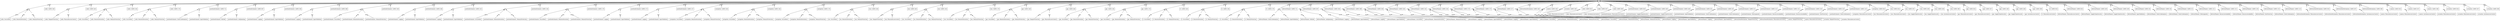 digraph G {
	graph [esep="+8, +8",
		layout=dot,
		outputorder=edgesfirst,
		overlap=false,
		rankdir=BT,
		sep="+10, +10",
		splines=true
	];
	527	 [height=0,
		image="or.png",
		label=Or,
		margin=0,
		shape=none,
		width=0];
	526	 [height=0,
		image="and.png",
		label=And,
		margin=0,
		shape=none,
		width=0];
	526 -> 527;
	525	 [height=0,
		image="or_gray.png",
		label="d-Or",
		margin=0,
		shape=none,
		width=0];
	525 -> 526;
	524	 [height=0,
		image="not_gray.png",
		label="
Not",
		margin=0,
		shape=none,
		width=0];
	524 -> 525;
	523	 [label="radio: SecureBoot",
		shape=box];
	523 -> 524;
	522	 [height=0,
		image="not_gray.png",
		label="
Not",
		margin=0,
		shape=none,
		width=0];
	522 -> 525;
	521	 [label="radio: RemoteAttestation",
		shape=box];
	521 -> 522;
	520	 [height=0,
		image="not_gray.png",
		label="
Not",
		margin=0,
		shape=none,
		width=0];
	520 -> 525;
	519	 [label="radio: MemoryProtection",
		shape=box];
	519 -> 520;
	518	 [label="radio: CAPEC-549",
		shape=box];
	518 -> 526;
	517	 [height=0,
		image="and.png",
		label=And,
		margin=0,
		shape=none,
		width=0];
	517 -> 527;
	516	 [height=0,
		image="and_gray.png",
		label="d-And",
		margin=0,
		shape=none,
		width=0];
	516 -> 517;
	515	 [height=0,
		image="not_gray.png",
		label="
Not",
		margin=0,
		shape=none,
		width=0];
	515 -> 516;
	514	 [label="radio: TamperProtection",
		shape=box];
	514 -> 515;
	513	 [height=0,
		image="not_gray.png",
		label="
Not",
		margin=0,
		shape=none,
		width=0];
	513 -> 516;
	512	 [label="radio: PhysicalAccessControl",
		shape=box];
	512 -> 513;
	511	 [label="radio: CAPEC-440",
		shape=box];
	511 -> 517;
	510	 [height=0,
		image="and.png",
		label=And,
		margin=0,
		shape=none,
		width=0];
	510 -> 527;
	509	 [height=0,
		image="or_gray.png",
		label="d-Or",
		margin=0,
		shape=none,
		width=0];
	509 -> 510;
	508	 [height=0,
		image="not_gray.png",
		label="
Not",
		margin=0,
		shape=none,
		width=0];
	508 -> 509;
	507	 [label="radio: SecureBoot",
		shape=box];
	507 -> 508;
	506	 [height=0,
		image="not_gray.png",
		label="
Not",
		margin=0,
		shape=none,
		width=0];
	506 -> 509;
	505	 [label="radio: RemoteAttestation",
		shape=box];
	505 -> 506;
	504	 [height=0,
		image="not_gray.png",
		label="
Not",
		margin=0,
		shape=none,
		width=0];
	504 -> 509;
	503	 [label="radio: MemoryProtection",
		shape=box];
	503 -> 504;
	502	 [label="radio: CAPEC-184",
		shape=box];
	502 -> 510;
	501	 [height=0,
		image="and.png",
		label=And,
		margin=0,
		shape=none,
		width=0];
	501 -> 527;
	500	 [height=0,
		image="or_gray.png",
		label="d-Or",
		margin=0,
		shape=none,
		width=0];
	500 -> 501;
	499	 [height=0,
		image="not_gray.png",
		label="
Not",
		margin=0,
		shape=none,
		width=0];
	499 -> 500;
	498	 [label="radio: SecureBoot",
		shape=box];
	498 -> 499;
	497	 [height=0,
		image="not_gray.png",
		label="
Not",
		margin=0,
		shape=none,
		width=0];
	497 -> 500;
	496	 [label="radio: RemoteAttestation",
		shape=box];
	496 -> 497;
	495	 [height=0,
		image="not_gray.png",
		label="
Not",
		margin=0,
		shape=none,
		width=0];
	495 -> 500;
	494	 [label="radio: MemoryProtection",
		shape=box];
	494 -> 495;
	493	 [label="radio: CAPEC-176",
		shape=box];
	493 -> 501;
	492	 [height=0,
		image="and.png",
		label=And,
		margin=0,
		shape=none,
		width=0];
	492 -> 527;
	491	 [height=0,
		image="or_gray.png",
		label="d-Or",
		margin=0,
		shape=none,
		width=0];
	491 -> 492;
	490	 [height=0,
		image="not_gray.png",
		label="
Not",
		margin=0,
		shape=none,
		width=0];
	490 -> 491;
	489	 [label="positionEstimator: StaticCodeAnalysis",
		shape=box];
	489 -> 490;
	488	 [height=0,
		image="not_gray.png",
		label="
Not",
		margin=0,
		shape=none,
		width=0];
	488 -> 491;
	487	 [label="positionEstimator: InputValidation",
		shape=box];
	487 -> 488;
	486	 [label="positionEstimator: CAPEC-74",
		shape=box];
	486 -> 492;
	485	 [height=0,
		image="and.png",
		label=And,
		margin=0,
		shape=none,
		width=0];
	485 -> 527;
	484	 [height=0,
		image="or_gray.png",
		label="d-Or",
		margin=0,
		shape=none,
		width=0];
	484 -> 485;
	483	 [height=0,
		image="not_gray.png",
		label="
Not",
		margin=0,
		shape=none,
		width=0];
	483 -> 484;
	482	 [label="positionEstimator: FailSafe",
		shape=box];
	482 -> 483;
	481	 [height=0,
		image="not_gray.png",
		label="
Not",
		margin=0,
		shape=none,
		width=0];
	481 -> 484;
	480	 [label="positionEstimator: AntiJamming",
		shape=box];
	480 -> 481;
	479	 [label="positionEstimator: CAPEC-607",
		shape=box];
	479 -> 485;
	478	 [height=0,
		image="and.png",
		label=And,
		margin=0,
		shape=none,
		width=0];
	478 -> 527;
	477	 [height=0,
		image="or_gray.png",
		label="d-Or",
		margin=0,
		shape=none,
		width=0];
	477 -> 478;
	476	 [height=0,
		image="not_gray.png",
		label="
Not",
		margin=0,
		shape=none,
		width=0];
	476 -> 477;
	475	 [label="positionEstimator: Logging",
		shape=box];
	475 -> 476;
	474	 [height=0,
		image="not_gray.png",
		label="
Not",
		margin=0,
		shape=none,
		width=0];
	474 -> 477;
	473	 [label="positionEstimator: InputValidation",
		shape=box];
	473 -> 474;
	472	 [label="positionEstimator: CAPEC-594",
		shape=box];
	472 -> 478;
	471	 [height=0,
		image="and.png",
		label=And,
		margin=0,
		shape=none,
		width=0];
	471 -> 527;
	470	 [height=0,
		image="or_gray.png",
		label="d-Or",
		margin=0,
		shape=none,
		width=0];
	470 -> 471;
	469	 [height=0,
		image="not_gray.png",
		label="
Not",
		margin=0,
		shape=none,
		width=0];
	469 -> 470;
	468	 [label="positionEstimator: Logging",
		shape=box];
	468 -> 469;
	467	 [height=0,
		image="not_gray.png",
		label="
Not",
		margin=0,
		shape=none,
		width=0];
	467 -> 470;
	466	 [label="positionEstimator: InputValidation",
		shape=box];
	466 -> 467;
	465	 [label="positionEstimator: CAPEC-586",
		shape=box];
	465 -> 471;
	464	 [height=0,
		image="and.png",
		label=And,
		margin=0,
		shape=none,
		width=0];
	464 -> 527;
	463	 [height=0,
		image="or_gray.png",
		label="d-Or",
		margin=0,
		shape=none,
		width=0];
	463 -> 464;
	462	 [height=0,
		image="not_gray.png",
		label="
Not",
		margin=0,
		shape=none,
		width=0];
	462 -> 463;
	461	 [label="positionEstimator: SecureBoot",
		shape=box];
	461 -> 462;
	460	 [height=0,
		image="not_gray.png",
		label="
Not",
		margin=0,
		shape=none,
		width=0];
	460 -> 463;
	459	 [label="positionEstimator: RemoteAttestation",
		shape=box];
	459 -> 460;
	458	 [height=0,
		image="not_gray.png",
		label="
Not",
		margin=0,
		shape=none,
		width=0];
	458 -> 463;
	457	 [label="positionEstimator: MemoryProtection",
		shape=box];
	457 -> 458;
	456	 [label="positionEstimator: CAPEC-549",
		shape=box];
	456 -> 464;
	455	 [height=0,
		image="and.png",
		label=And,
		margin=0,
		shape=none,
		width=0];
	455 -> 527;
	454	 [height=0,
		image="or_gray.png",
		label="d-Or",
		margin=0,
		shape=none,
		width=0];
	454 -> 455;
	453	 [height=0,
		image="not_gray.png",
		label="
Not",
		margin=0,
		shape=none,
		width=0];
	453 -> 454;
	452	 [label="positionEstimator: Logging",
		shape=box];
	452 -> 453;
	451	 [height=0,
		image="not_gray.png",
		label="
Not",
		margin=0,
		shape=none,
		width=0];
	451 -> 454;
	450	 [label="positionEstimator: InputValidation",
		shape=box];
	450 -> 451;
	449	 [label="positionEstimator: CAPEC-248",
		shape=box];
	449 -> 455;
	448	 [height=0,
		image="and.png",
		label=And,
		margin=0,
		shape=none,
		width=0];
	448 -> 527;
	447	 [height=0,
		image="or_gray.png",
		label="d-Or",
		margin=0,
		shape=none,
		width=0];
	447 -> 448;
	446	 [height=0,
		image="not_gray.png",
		label="
Not",
		margin=0,
		shape=none,
		width=0];
	446 -> 447;
	445	 [label="positionEstimator: Logging",
		shape=box];
	445 -> 446;
	444	 [height=0,
		image="not_gray.png",
		label="
Not",
		margin=0,
		shape=none,
		width=0];
	444 -> 447;
	443	 [label="positionEstimator: InputValidation",
		shape=box];
	443 -> 444;
	442	 [label="positionEstimator: CAPEC-242",
		shape=box];
	442 -> 448;
	441	 [height=0,
		image="and.png",
		label=And,
		margin=0,
		shape=none,
		width=0];
	441 -> 527;
	440	 [height=0,
		image="or_gray.png",
		label="d-Or",
		margin=0,
		shape=none,
		width=0];
	440 -> 441;
	439	 [height=0,
		image="not_gray.png",
		label="
Not",
		margin=0,
		shape=none,
		width=0];
	439 -> 440;
	438	 [label="positionEstimator: SecureBoot",
		shape=box];
	438 -> 439;
	437	 [height=0,
		image="not_gray.png",
		label="
Not",
		margin=0,
		shape=none,
		width=0];
	437 -> 440;
	436	 [label="positionEstimator: RemoteAttestation",
		shape=box];
	436 -> 437;
	435	 [height=0,
		image="not_gray.png",
		label="
Not",
		margin=0,
		shape=none,
		width=0];
	435 -> 440;
	434	 [label="positionEstimator: MemoryProtection",
		shape=box];
	434 -> 435;
	433	 [label="positionEstimator: CAPEC-184",
		shape=box];
	433 -> 441;
	432	 [height=0,
		image="and.png",
		label=And,
		margin=0,
		shape=none,
		width=0];
	432 -> 527;
	431	 [height=0,
		image="or_gray.png",
		label="d-Or",
		margin=0,
		shape=none,
		width=0];
	431 -> 432;
	430	 [height=0,
		image="not_gray.png",
		label="
Not",
		margin=0,
		shape=none,
		width=0];
	430 -> 431;
	429	 [label="positionEstimator: SecureBoot",
		shape=box];
	429 -> 430;
	428	 [height=0,
		image="not_gray.png",
		label="
Not",
		margin=0,
		shape=none,
		width=0];
	428 -> 431;
	427	 [label="positionEstimator: RemoteAttestation",
		shape=box];
	427 -> 428;
	426	 [height=0,
		image="not_gray.png",
		label="
Not",
		margin=0,
		shape=none,
		width=0];
	426 -> 431;
	425	 [label="positionEstimator: MemoryProtection",
		shape=box];
	425 -> 426;
	424	 [label="positionEstimator: CAPEC-176",
		shape=box];
	424 -> 432;
	423	 [height=0,
		image="and.png",
		label=And,
		margin=0,
		shape=none,
		width=0];
	423 -> 527;
	422	 [height=0,
		image="or_gray.png",
		label="d-Or",
		margin=0,
		shape=none,
		width=0];
	422 -> 423;
	421	 [height=0,
		image="not_gray.png",
		label="
Not",
		margin=0,
		shape=none,
		width=0];
	421 -> 422;
	420	 [label="positionEstimator: Logging",
		shape=box];
	420 -> 421;
	419	 [height=0,
		image="not_gray.png",
		label="
Not",
		margin=0,
		shape=none,
		width=0];
	419 -> 422;
	418	 [label="positionEstimator: InputValidation",
		shape=box];
	418 -> 419;
	417	 [label="positionEstimator: CAPEC-175",
		shape=box];
	417 -> 423;
	416	 [height=0,
		image="and.png",
		label=And,
		margin=0,
		shape=none,
		width=0];
	416 -> 527;
	415	 [height=0,
		image="or_gray.png",
		label="d-Or",
		margin=0,
		shape=none,
		width=0];
	415 -> 416;
	414	 [height=0,
		image="not_gray.png",
		label="
Not",
		margin=0,
		shape=none,
		width=0];
	414 -> 415;
	413	 [label="positionEstimator: Logging",
		shape=box];
	413 -> 414;
	412	 [height=0,
		image="not_gray.png",
		label="
Not",
		margin=0,
		shape=none,
		width=0];
	412 -> 415;
	411	 [label="positionEstimator: InputValidation",
		shape=box];
	411 -> 412;
	410	 [label="positionEstimator: CAPEC-137",
		shape=box];
	410 -> 416;
	409	 [height=0,
		image="and.png",
		label=And,
		margin=0,
		shape=none,
		width=0];
	409 -> 527;
	408	 [height=0,
		image="or_gray.png",
		label="d-Or",
		margin=0,
		shape=none,
		width=0];
	408 -> 409;
	407	 [height=0,
		image="not_gray.png",
		label="
Not",
		margin=0,
		shape=none,
		width=0];
	407 -> 408;
	406	 [label="navigation: SecureBoot",
		shape=box];
	406 -> 407;
	405	 [height=0,
		image="not_gray.png",
		label="
Not",
		margin=0,
		shape=none,
		width=0];
	405 -> 408;
	404	 [label="navigation: RemoteAttestation",
		shape=box];
	404 -> 405;
	403	 [height=0,
		image="not_gray.png",
		label="
Not",
		margin=0,
		shape=none,
		width=0];
	403 -> 408;
	402	 [label="navigation: MemoryProtection",
		shape=box];
	402 -> 403;
	401	 [label="navigation: CAPEC-549",
		shape=box];
	401 -> 409;
	400	 [height=0,
		image="and.png",
		label=And,
		margin=0,
		shape=none,
		width=0];
	400 -> 527;
	399	 [height=0,
		image="or_gray.png",
		label="d-Or",
		margin=0,
		shape=none,
		width=0];
	399 -> 400;
	398	 [height=0,
		image="not_gray.png",
		label="
Not",
		margin=0,
		shape=none,
		width=0];
	398 -> 399;
	397	 [label="navigation: SecureBoot",
		shape=box];
	397 -> 398;
	396	 [height=0,
		image="not_gray.png",
		label="
Not",
		margin=0,
		shape=none,
		width=0];
	396 -> 399;
	395	 [label="navigation: RemoteAttestation",
		shape=box];
	395 -> 396;
	394	 [height=0,
		image="not_gray.png",
		label="
Not",
		margin=0,
		shape=none,
		width=0];
	394 -> 399;
	393	 [label="navigation: MemoryProtection",
		shape=box];
	393 -> 394;
	392	 [label="navigation: CAPEC-184",
		shape=box];
	392 -> 400;
	391	 [height=0,
		image="and.png",
		label=And,
		margin=0,
		shape=none,
		width=0];
	391 -> 527;
	390	 [height=0,
		image="or_gray.png",
		label="d-Or",
		margin=0,
		shape=none,
		width=0];
	390 -> 391;
	389	 [height=0,
		image="not_gray.png",
		label="
Not",
		margin=0,
		shape=none,
		width=0];
	389 -> 390;
	388	 [label="navigation: SecureBoot",
		shape=box];
	388 -> 389;
	387	 [height=0,
		image="not_gray.png",
		label="
Not",
		margin=0,
		shape=none,
		width=0];
	387 -> 390;
	386	 [label="navigation: RemoteAttestation",
		shape=box];
	386 -> 387;
	385	 [height=0,
		image="not_gray.png",
		label="
Not",
		margin=0,
		shape=none,
		width=0];
	385 -> 390;
	384	 [label="navigation: MemoryProtection",
		shape=box];
	384 -> 385;
	383	 [label="navigation: CAPEC-176",
		shape=box];
	383 -> 391;
	382	 [height=0,
		image="and.png",
		label=And,
		margin=0,
		shape=none,
		width=0];
	382 -> 527;
	381	 [height=0,
		image="or_gray.png",
		label="d-Or",
		margin=0,
		shape=none,
		width=0];
	381 -> 382;
	380	 [height=0,
		image="not_gray.png",
		label="
Not",
		margin=0,
		shape=none,
		width=0];
	380 -> 381;
	379	 [label="imu: SecureBoot",
		shape=box];
	379 -> 380;
	378	 [height=0,
		image="not_gray.png",
		label="
Not",
		margin=0,
		shape=none,
		width=0];
	378 -> 381;
	377	 [label="imu: RemoteAttestation",
		shape=box];
	377 -> 378;
	376	 [height=0,
		image="not_gray.png",
		label="
Not",
		margin=0,
		shape=none,
		width=0];
	376 -> 381;
	375	 [label="imu: MemoryProtection",
		shape=box];
	375 -> 376;
	374	 [label="imu: CAPEC-549",
		shape=box];
	374 -> 382;
	373	 [height=0,
		image="and.png",
		label=And,
		margin=0,
		shape=none,
		width=0];
	373 -> 527;
	372	 [height=0,
		image="and_gray.png",
		label="d-And",
		margin=0,
		shape=none,
		width=0];
	372 -> 373;
	371	 [height=0,
		image="not_gray.png",
		label="
Not",
		margin=0,
		shape=none,
		width=0];
	371 -> 372;
	370	 [label="imu: TamperProtection",
		shape=box];
	370 -> 371;
	369	 [height=0,
		image="not_gray.png",
		label="
Not",
		margin=0,
		shape=none,
		width=0];
	369 -> 372;
	368	 [label="imu: PhysicalAccessControl",
		shape=box];
	368 -> 369;
	367	 [label="imu: CAPEC-440",
		shape=box];
	367 -> 373;
	366	 [height=0,
		image="and.png",
		label=And,
		margin=0,
		shape=none,
		width=0];
	366 -> 527;
	365	 [height=0,
		image="or_gray.png",
		label="d-Or",
		margin=0,
		shape=none,
		width=0];
	365 -> 366;
	364	 [height=0,
		image="not_gray.png",
		label="
Not",
		margin=0,
		shape=none,
		width=0];
	364 -> 365;
	363	 [label="imu: SecureBoot",
		shape=box];
	363 -> 364;
	362	 [height=0,
		image="not_gray.png",
		label="
Not",
		margin=0,
		shape=none,
		width=0];
	362 -> 365;
	361	 [label="imu: RemoteAttestation",
		shape=box];
	361 -> 362;
	360	 [height=0,
		image="not_gray.png",
		label="
Not",
		margin=0,
		shape=none,
		width=0];
	360 -> 365;
	359	 [label="imu: MemoryProtection",
		shape=box];
	359 -> 360;
	358	 [label="imu: CAPEC-184",
		shape=box];
	358 -> 366;
	357	 [height=0,
		image="and.png",
		label=And,
		margin=0,
		shape=none,
		width=0];
	357 -> 527;
	356	 [height=0,
		image="or_gray.png",
		label="d-Or",
		margin=0,
		shape=none,
		width=0];
	356 -> 357;
	355	 [height=0,
		image="not_gray.png",
		label="
Not",
		margin=0,
		shape=none,
		width=0];
	355 -> 356;
	354	 [label="imu: SecureBoot",
		shape=box];
	354 -> 355;
	353	 [height=0,
		image="not_gray.png",
		label="
Not",
		margin=0,
		shape=none,
		width=0];
	353 -> 356;
	352	 [label="imu: RemoteAttestation",
		shape=box];
	352 -> 353;
	351	 [height=0,
		image="not_gray.png",
		label="
Not",
		margin=0,
		shape=none,
		width=0];
	351 -> 356;
	350	 [label="imu: MemoryProtection",
		shape=box];
	350 -> 351;
	349	 [label="imu: CAPEC-176",
		shape=box];
	349 -> 357;
	348	 [height=0,
		image="and.png",
		label=And,
		margin=0,
		shape=none,
		width=0];
	348 -> 527;
	347	 [height=0,
		image="or_gray.png",
		label="d-Or",
		margin=0,
		shape=none,
		width=0];
	347 -> 348;
	346	 [height=0,
		image="not_gray.png",
		label="
Not",
		margin=0,
		shape=none,
		width=0];
	346 -> 347;
	345	 [label="gps: SecureBoot",
		shape=box];
	345 -> 346;
	344	 [height=0,
		image="not_gray.png",
		label="
Not",
		margin=0,
		shape=none,
		width=0];
	344 -> 347;
	343	 [label="gps: RemoteAttestation",
		shape=box];
	343 -> 344;
	342	 [height=0,
		image="not_gray.png",
		label="
Not",
		margin=0,
		shape=none,
		width=0];
	342 -> 347;
	341	 [label="gps: MemoryProtection",
		shape=box];
	341 -> 342;
	340	 [label="gps: CAPEC-549",
		shape=box];
	340 -> 348;
	339	 [height=0,
		image="and.png",
		label=And,
		margin=0,
		shape=none,
		width=0];
	339 -> 527;
	338	 [height=0,
		image="and_gray.png",
		label="d-And",
		margin=0,
		shape=none,
		width=0];
	338 -> 339;
	337	 [height=0,
		image="not_gray.png",
		label="
Not",
		margin=0,
		shape=none,
		width=0];
	337 -> 338;
	336	 [label="gps: TamperProtection",
		shape=box];
	336 -> 337;
	335	 [height=0,
		image="not_gray.png",
		label="
Not",
		margin=0,
		shape=none,
		width=0];
	335 -> 338;
	334	 [label="gps: PhysicalAccessControl",
		shape=box];
	334 -> 335;
	333	 [label="gps: CAPEC-440",
		shape=box];
	333 -> 339;
	332	 [height=0,
		image="and.png",
		label=And,
		margin=0,
		shape=none,
		width=0];
	332 -> 527;
	331	 [height=0,
		image="or_gray.png",
		label="d-Or",
		margin=0,
		shape=none,
		width=0];
	331 -> 332;
	330	 [height=0,
		image="not_gray.png",
		label="
Not",
		margin=0,
		shape=none,
		width=0];
	330 -> 331;
	329	 [label="gps: SecureBoot",
		shape=box];
	329 -> 330;
	328	 [height=0,
		image="not_gray.png",
		label="
Not",
		margin=0,
		shape=none,
		width=0];
	328 -> 331;
	327	 [label="gps: RemoteAttestation",
		shape=box];
	327 -> 328;
	326	 [height=0,
		image="not_gray.png",
		label="
Not",
		margin=0,
		shape=none,
		width=0];
	326 -> 331;
	325	 [label="gps: MemoryProtection",
		shape=box];
	325 -> 326;
	324	 [label="gps: CAPEC-184",
		shape=box];
	324 -> 332;
	323	 [height=0,
		image="and.png",
		label=And,
		margin=0,
		shape=none,
		width=0];
	323 -> 527;
	322	 [height=0,
		image="or_gray.png",
		label="d-Or",
		margin=0,
		shape=none,
		width=0];
	322 -> 323;
	321	 [height=0,
		image="not_gray.png",
		label="
Not",
		margin=0,
		shape=none,
		width=0];
	321 -> 322;
	320	 [label="gps: SecureBoot",
		shape=box];
	320 -> 321;
	319	 [height=0,
		image="not_gray.png",
		label="
Not",
		margin=0,
		shape=none,
		width=0];
	319 -> 322;
	318	 [label="gps: RemoteAttestation",
		shape=box];
	318 -> 319;
	317	 [height=0,
		image="not_gray.png",
		label="
Not",
		margin=0,
		shape=none,
		width=0];
	317 -> 322;
	316	 [label="gps: MemoryProtection",
		shape=box];
	316 -> 317;
	315	 [label="gps: CAPEC-176",
		shape=box];
	315 -> 323;
	314	 [height=0,
		image="and.png",
		label=And,
		margin=0,
		shape=none,
		width=0];
	314 -> 527;
	313	 [height=0,
		image="or_gray.png",
		label="d-Or",
		margin=0,
		shape=none,
		width=0];
	313 -> 314;
	312	 [height=0,
		image="not_gray.png",
		label="
Not",
		margin=0,
		shape=none,
		width=0];
	312 -> 313;
	311	 [label="fc: SecureBoot",
		shape=box];
	311 -> 312;
	310	 [height=0,
		image="not_gray.png",
		label="
Not",
		margin=0,
		shape=none,
		width=0];
	310 -> 313;
	309	 [label="fc: RemoteAttestation",
		shape=box];
	309 -> 310;
	308	 [height=0,
		image="not_gray.png",
		label="
Not",
		margin=0,
		shape=none,
		width=0];
	308 -> 313;
	307	 [label="fc: MemoryProtection",
		shape=box];
	307 -> 308;
	306	 [label="fc: CAPEC-549",
		shape=box];
	306 -> 314;
	305	 [height=0,
		image="and.png",
		label=And,
		margin=0,
		shape=none,
		width=0];
	305 -> 527;
	304	 [height=0,
		image="or_gray.png",
		label="d-Or",
		margin=0,
		shape=none,
		width=0];
	304 -> 305;
	303	 [height=0,
		image="not_gray.png",
		label="
Not",
		margin=0,
		shape=none,
		width=0];
	303 -> 304;
	302	 [label="fc: SecureBoot",
		shape=box];
	302 -> 303;
	301	 [height=0,
		image="not_gray.png",
		label="
Not",
		margin=0,
		shape=none,
		width=0];
	301 -> 304;
	300	 [label="fc: RemoteAttestation",
		shape=box];
	300 -> 301;
	299	 [height=0,
		image="not_gray.png",
		label="
Not",
		margin=0,
		shape=none,
		width=0];
	299 -> 304;
	298	 [label="fc: MemoryProtection",
		shape=box];
	298 -> 299;
	297	 [label="fc: CAPEC-184",
		shape=box];
	297 -> 305;
	296	 [height=0,
		image="and.png",
		label=And,
		margin=0,
		shape=none,
		width=0];
	296 -> 527;
	295	 [height=0,
		image="or_gray.png",
		label="d-Or",
		margin=0,
		shape=none,
		width=0];
	295 -> 296;
	294	 [height=0,
		image="not_gray.png",
		label="
Not",
		margin=0,
		shape=none,
		width=0];
	294 -> 295;
	293	 [label="fc: SecureBoot",
		shape=box];
	293 -> 294;
	292	 [height=0,
		image="not_gray.png",
		label="
Not",
		margin=0,
		shape=none,
		width=0];
	292 -> 295;
	291	 [label="fc: RemoteAttestation",
		shape=box];
	291 -> 292;
	290	 [height=0,
		image="not_gray.png",
		label="
Not",
		margin=0,
		shape=none,
		width=0];
	290 -> 295;
	289	 [label="fc: MemoryProtection",
		shape=box];
	289 -> 290;
	288	 [label="fc: CAPEC-176",
		shape=box];
	288 -> 296;
	287	 [height=0,
		image="and.png",
		label=And,
		margin=0,
		shape=none,
		width=0];
	287 -> 527;
	286	 [height=0,
		image="or_gray.png",
		label="d-Or",
		margin=0,
		shape=none,
		width=0];
	286 -> 287;
	285	 [height=0,
		image="not_gray.png",
		label="
Not",
		margin=0,
		shape=none,
		width=0];
	285 -> 286;
	284	 [label="deliveryPlanner: StaticCodeAnalysis",
		shape=box];
	284 -> 285;
	283	 [height=0,
		image="not_gray.png",
		label="
Not",
		margin=0,
		shape=none,
		width=0];
	283 -> 286;
	282	 [label="deliveryPlanner: InputValidation",
		shape=box];
	282 -> 283;
	281	 [label="deliveryPlanner: CAPEC-74",
		shape=box];
	281 -> 287;
	280	 [height=0,
		image="and.png",
		label=And,
		margin=0,
		shape=none,
		width=0];
	280 -> 527;
	279	 [height=0,
		image="or_gray.png",
		label="d-Or",
		margin=0,
		shape=none,
		width=0];
	279 -> 280;
	278	 [height=0,
		image="not_gray.png",
		label="
Not",
		margin=0,
		shape=none,
		width=0];
	278 -> 279;
	277	 [label="deliveryPlanner: FailSafe",
		shape=box];
	277 -> 278;
	276	 [height=0,
		image="not_gray.png",
		label="
Not",
		margin=0,
		shape=none,
		width=0];
	276 -> 279;
	275	 [label="deliveryPlanner: AntiJamming",
		shape=box];
	275 -> 276;
	274	 [label="deliveryPlanner: CAPEC-607",
		shape=box];
	274 -> 280;
	273	 [height=0,
		image="and.png",
		label=And,
		margin=0,
		shape=none,
		width=0];
	273 -> 527;
	272	 [height=0,
		image="or_gray.png",
		label="d-Or",
		margin=0,
		shape=none,
		width=0];
	272 -> 273;
	271	 [height=0,
		image="not_gray.png",
		label="
Not",
		margin=0,
		shape=none,
		width=0];
	271 -> 272;
	270	 [label="deliveryPlanner: Logging",
		shape=box];
	270 -> 271;
	269	 [height=0,
		image="not_gray.png",
		label="
Not",
		margin=0,
		shape=none,
		width=0];
	269 -> 272;
	268	 [label="deliveryPlanner: InputValidation",
		shape=box];
	268 -> 269;
	267	 [label="deliveryPlanner: CAPEC-594",
		shape=box];
	267 -> 273;
	266	 [height=0,
		image="and.png",
		label=And,
		margin=0,
		shape=none,
		width=0];
	266 -> 527;
	265	 [height=0,
		image="or_gray.png",
		label="d-Or",
		margin=0,
		shape=none,
		width=0];
	265 -> 266;
	264	 [height=0,
		image="not_gray.png",
		label="
Not",
		margin=0,
		shape=none,
		width=0];
	264 -> 265;
	263	 [label="deliveryPlanner: Logging",
		shape=box];
	263 -> 264;
	262	 [height=0,
		image="not_gray.png",
		label="
Not",
		margin=0,
		shape=none,
		width=0];
	262 -> 265;
	261	 [label="deliveryPlanner: InputValidation",
		shape=box];
	261 -> 262;
	260	 [label="deliveryPlanner: CAPEC-586",
		shape=box];
	260 -> 266;
	259	 [height=0,
		image="and.png",
		label=And,
		margin=0,
		shape=none,
		width=0];
	259 -> 527;
	258	 [height=0,
		image="or_gray.png",
		label="d-Or",
		margin=0,
		shape=none,
		width=0];
	258 -> 259;
	257	 [height=0,
		image="not_gray.png",
		label="
Not",
		margin=0,
		shape=none,
		width=0];
	257 -> 258;
	256	 [label="deliveryPlanner: SecureBoot",
		shape=box];
	256 -> 257;
	255	 [height=0,
		image="not_gray.png",
		label="
Not",
		margin=0,
		shape=none,
		width=0];
	255 -> 258;
	254	 [label="deliveryPlanner: RemoteAttestation",
		shape=box];
	254 -> 255;
	253	 [height=0,
		image="not_gray.png",
		label="
Not",
		margin=0,
		shape=none,
		width=0];
	253 -> 258;
	252	 [label="deliveryPlanner: MemoryProtection",
		shape=box];
	252 -> 253;
	251	 [label="deliveryPlanner: CAPEC-549",
		shape=box];
	251 -> 259;
	250	 [height=0,
		image="and.png",
		label=And,
		margin=0,
		shape=none,
		width=0];
	250 -> 527;
	249	 [height=0,
		image="or_gray.png",
		label="d-Or",
		margin=0,
		shape=none,
		width=0];
	249 -> 250;
	248	 [height=0,
		image="not_gray.png",
		label="
Not",
		margin=0,
		shape=none,
		width=0];
	248 -> 249;
	247	 [label="deliveryPlanner: Logging",
		shape=box];
	247 -> 248;
	246	 [height=0,
		image="not_gray.png",
		label="
Not",
		margin=0,
		shape=none,
		width=0];
	246 -> 249;
	245	 [label="deliveryPlanner: InputValidation",
		shape=box];
	245 -> 246;
	244	 [label="deliveryPlanner: CAPEC-248",
		shape=box];
	244 -> 250;
	243	 [height=0,
		image="and.png",
		label=And,
		margin=0,
		shape=none,
		width=0];
	243 -> 527;
	242	 [height=0,
		image="or_gray.png",
		label="d-Or",
		margin=0,
		shape=none,
		width=0];
	242 -> 243;
	241	 [height=0,
		image="not_gray.png",
		label="
Not",
		margin=0,
		shape=none,
		width=0];
	241 -> 242;
	240	 [label="deliveryPlanner: Logging",
		shape=box];
	240 -> 241;
	239	 [height=0,
		image="not_gray.png",
		label="
Not",
		margin=0,
		shape=none,
		width=0];
	239 -> 242;
	238	 [label="deliveryPlanner: InputValidation",
		shape=box];
	238 -> 239;
	237	 [label="deliveryPlanner: CAPEC-242",
		shape=box];
	237 -> 243;
	236	 [height=0,
		image="and.png",
		label=And,
		margin=0,
		shape=none,
		width=0];
	236 -> 527;
	235	 [height=0,
		image="or_gray.png",
		label="d-Or",
		margin=0,
		shape=none,
		width=0];
	235 -> 236;
	234	 [height=0,
		image="not_gray.png",
		label="
Not",
		margin=0,
		shape=none,
		width=0];
	234 -> 235;
	233	 [label="deliveryPlanner: SecureBoot",
		shape=box];
	233 -> 234;
	232	 [height=0,
		image="not_gray.png",
		label="
Not",
		margin=0,
		shape=none,
		width=0];
	232 -> 235;
	231	 [label="deliveryPlanner: RemoteAttestation",
		shape=box];
	231 -> 232;
	230	 [height=0,
		image="not_gray.png",
		label="
Not",
		margin=0,
		shape=none,
		width=0];
	230 -> 235;
	229	 [label="deliveryPlanner: MemoryProtection",
		shape=box];
	229 -> 230;
	228	 [label="deliveryPlanner: CAPEC-184",
		shape=box];
	228 -> 236;
	227	 [height=0,
		image="and.png",
		label=And,
		margin=0,
		shape=none,
		width=0];
	227 -> 527;
	226	 [height=0,
		image="or_gray.png",
		label="d-Or",
		margin=0,
		shape=none,
		width=0];
	226 -> 227;
	225	 [height=0,
		image="not_gray.png",
		label="
Not",
		margin=0,
		shape=none,
		width=0];
	225 -> 226;
	224	 [label="deliveryPlanner: SecureBoot",
		shape=box];
	224 -> 225;
	223	 [height=0,
		image="not_gray.png",
		label="
Not",
		margin=0,
		shape=none,
		width=0];
	223 -> 226;
	222	 [label="deliveryPlanner: RemoteAttestation",
		shape=box];
	222 -> 223;
	221	 [height=0,
		image="not_gray.png",
		label="
Not",
		margin=0,
		shape=none,
		width=0];
	221 -> 226;
	220	 [label="deliveryPlanner: MemoryProtection",
		shape=box];
	220 -> 221;
	219	 [label="deliveryPlanner: CAPEC-176",
		shape=box];
	219 -> 227;
	218	 [height=0,
		image="and.png",
		label=And,
		margin=0,
		shape=none,
		width=0];
	218 -> 527;
	217	 [height=0,
		image="or_gray.png",
		label="d-Or",
		margin=0,
		shape=none,
		width=0];
	217 -> 218;
	216	 [height=0,
		image="not_gray.png",
		label="
Not",
		margin=0,
		shape=none,
		width=0];
	216 -> 217;
	215	 [label="deliveryPlanner: Logging",
		shape=box];
	215 -> 216;
	214	 [height=0,
		image="not_gray.png",
		label="
Not",
		margin=0,
		shape=none,
		width=0];
	214 -> 217;
	213	 [label="deliveryPlanner: InputValidation",
		shape=box];
	213 -> 214;
	212	 [label="deliveryPlanner: CAPEC-175",
		shape=box];
	212 -> 218;
	211	 [height=0,
		image="and.png",
		label=And,
		margin=0,
		shape=none,
		width=0];
	211 -> 527;
	210	 [height=0,
		image="or_gray.png",
		label="d-Or",
		margin=0,
		shape=none,
		width=0];
	210 -> 211;
	209	 [height=0,
		image="not_gray.png",
		label="
Not",
		margin=0,
		shape=none,
		width=0];
	209 -> 210;
	208	 [label="deliveryPlanner: Logging",
		shape=box];
	208 -> 209;
	207	 [height=0,
		image="not_gray.png",
		label="
Not",
		margin=0,
		shape=none,
		width=0];
	207 -> 210;
	206	 [label="deliveryPlanner: InputValidation",
		shape=box];
	206 -> 207;
	205	 [label="deliveryPlanner: CAPEC-137",
		shape=box];
	205 -> 211;
	204	 [height=0,
		image="and.png",
		label=And,
		margin=0,
		shape=none,
		width=0];
	204 -> 527;
	203	 [height=0,
		image="and_gray.png",
		label="d-And",
		margin=0,
		shape=none,
		width=0];
	203 -> 204;
	202	 [height=0,
		image="not_gray.png",
		label="
Not",
		margin=0,
		shape=none,
		width=0];
	202 -> 203;
	201	 [label="deliveryItemMechanism: TamperProtection",
		shape=box];
	201 -> 202;
	200	 [height=0,
		image="not_gray.png",
		label="
Not",
		margin=0,
		shape=none,
		width=0];
	200 -> 203;
	199	 [label="deliveryItemMechanism: PhysicalAccessControl",
		shape=box];
	199 -> 200;
	198	 [label="deliveryItemMechanism: CAPEC-440",
		shape=box];
	198 -> 204;
	197	 [height=0,
		image="and.png",
		label=And,
		margin=0,
		shape=none,
		width=0];
	197 -> 527;
	196	 [height=0,
		image="and_gray.png",
		label="d-And",
		margin=0,
		shape=none,
		width=0];
	196 -> 197;
	195	 [height=0,
		image="not_gray.png",
		label="
Not",
		margin=0,
		shape=none,
		width=0];
	195 -> 196;
	194	 [label="camera: TamperProtection",
		shape=box];
	194 -> 195;
	193	 [height=0,
		image="not_gray.png",
		label="
Not",
		margin=0,
		shape=none,
		width=0];
	193 -> 196;
	192	 [label="camera: PhysicalAccessControl",
		shape=box];
	192 -> 193;
	191	 [label="camera: CAPEC-440",
		shape=box];
	191 -> 197;
	190	 [height=0,
		image="and.png",
		label=And,
		margin=0,
		shape=none,
		width=0];
	190 -> 527;
	189	 [height=0,
		image="and_gray.png",
		label="d-And",
		margin=0,
		shape=none,
		width=0];
	189 -> 190;
	188	 [height=0,
		image="not_gray.png",
		label="
Not",
		margin=0,
		shape=none,
		width=0];
	188 -> 189;
	187	 [label="actuation: TamperProtection",
		shape=box];
	187 -> 188;
	186	 [height=0,
		image="not_gray.png",
		label="
Not",
		margin=0,
		shape=none,
		width=0];
	186 -> 189;
	185	 [label="actuation: PhysicalAccessControl",
		shape=box];
	185 -> 186;
	184	 [label="actuation: CAPEC-440",
		shape=box];
	184 -> 190;
	183	 [height=0,
		image="and.png",
		label=And,
		margin=0,
		shape=none,
		width=0];
	183 -> 527;
	182	 [height=0,
		image="not_gray.png",
		label="
Not",
		margin=0,
		shape=none,
		width=0];
	182 -> 183;
	181	 [label="radio: PhysicalAccessControl",
		shape=box];
	181 -> 182;
	180	 [label="radio: CAPEC-624",
		shape=box];
	180 -> 183;
	179	 [height=0,
		image="and.png",
		label=And,
		margin=0,
		shape=none,
		width=0];
	179 -> 527;
	178	 [height=0,
		image="not_gray.png",
		label="
Not",
		margin=0,
		shape=none,
		width=0];
	178 -> 179;
	177	 [label="radio: PhysicalAccessControl",
		shape=box];
	177 -> 178;
	176	 [label="radio: CAPEC-507",
		shape=box];
	176 -> 179;
	175	 [height=0,
		image="and.png",
		label=And,
		margin=0,
		shape=none,
		width=0];
	175 -> 527;
	174	 [height=0,
		image="not_gray.png",
		label="
Not",
		margin=0,
		shape=none,
		width=0];
	174 -> 175;
	173	 [label="radio: SystemAccessControl",
		shape=box];
	173 -> 174;
	172	 [label="radio: CAPEC-390",
		shape=box];
	172 -> 175;
	171	 [height=0,
		image="and.png",
		label=And,
		margin=0,
		shape=none,
		width=0];
	171 -> 527;
	170	 [height=0,
		image="not_gray.png",
		label="
Not",
		margin=0,
		shape=none,
		width=0];
	170 -> 171;
	169	 [label="positionEstimator: PhysicalAccessControl",
		shape=box];
	169 -> 170;
	168	 [label="positionEstimator: CAPEC-624",
		shape=box];
	168 -> 171;
	167	 [height=0,
		image="and.png",
		label=And,
		margin=0,
		shape=none,
		width=0];
	167 -> 527;
	166	 [height=0,
		image="not_gray.png",
		label="
Not",
		margin=0,
		shape=none,
		width=0];
	166 -> 167;
	165	 [label="positionEstimator: SupplyChainSecurity",
		shape=box];
	165 -> 166;
	164	 [label="positionEstimator: CAPEC-439",
		shape=box];
	164 -> 167;
	163	 [height=0,
		image="and.png",
		label=And,
		margin=0,
		shape=none,
		width=0];
	163 -> 527;
	162	 [height=0,
		image="not_gray.png",
		label="
Not",
		margin=0,
		shape=none,
		width=0];
	162 -> 163;
	161	 [label="positionEstimator: SupplyChainSecurity",
		shape=box];
	161 -> 162;
	160	 [label="positionEstimator: CAPEC-438",
		shape=box];
	160 -> 163;
	159	 [height=0,
		image="and.png",
		label=And,
		margin=0,
		shape=none,
		width=0];
	159 -> 527;
	158	 [height=0,
		image="not_gray.png",
		label="
Not",
		margin=0,
		shape=none,
		width=0];
	158 -> 159;
	157	 [label="positionEstimator: InputValidation",
		shape=box];
	157 -> 158;
	156	 [label="positionEstimator: CAPEC-28",
		shape=box];
	156 -> 159;
	155	 [height=0,
		image="and.png",
		label=And,
		margin=0,
		shape=none,
		width=0];
	155 -> 527;
	154	 [height=0,
		image="not_gray.png",
		label="
Not",
		margin=0,
		shape=none,
		width=0];
	154 -> 155;
	153	 [label="positionEstimator: StaticCodeAnalysis",
		shape=box];
	153 -> 154;
	152	 [label="positionEstimator: CAPEC-26",
		shape=box];
	152 -> 155;
	151	 [height=0,
		image="and.png",
		label=And,
		margin=0,
		shape=none,
		width=0];
	151 -> 527;
	150	 [height=0,
		image="not_gray.png",
		label="
Not",
		margin=0,
		shape=none,
		width=0];
	150 -> 151;
	149	 [label="positionEstimator: StaticCodeAnalysis",
		shape=box];
	149 -> 150;
	148	 [label="positionEstimator: CAPEC-25",
		shape=box];
	148 -> 151;
	147	 [height=0,
		image="and.png",
		label=And,
		margin=0,
		shape=none,
		width=0];
	147 -> 527;
	146	 [height=0,
		image="not_gray.png",
		label="
Not",
		margin=0,
		shape=none,
		width=0];
	146 -> 147;
	145	 [label="positionEstimator: Heterogeneity",
		shape=box];
	145 -> 146;
	144	 [label="positionEstimator: CAPEC-151",
		shape=box];
	144 -> 147;
	143	 [height=0,
		image="and.png",
		label=And,
		margin=0,
		shape=none,
		width=0];
	143 -> 527;
	142	 [height=0,
		image="not_gray.png",
		label="
Not",
		margin=0,
		shape=none,
		width=0];
	142 -> 143;
	141	 [label="positionEstimator: ResourceAvailability",
		shape=box];
	141 -> 142;
	140	 [label="positionEstimator: CAPEC-131",
		shape=box];
	140 -> 143;
	139	 [height=0,
		image="and.png",
		label=And,
		margin=0,
		shape=none,
		width=0];
	139 -> 527;
	138	 [height=0,
		image="not_gray.png",
		label="
Not",
		margin=0,
		shape=none,
		width=0];
	138 -> 139;
	137	 [label="positionEstimator: ResourceAvailability",
		shape=box];
	137 -> 138;
	136	 [label="positionEstimator: CAPEC-130",
		shape=box];
	136 -> 139;
	135	 [height=0,
		image="and.png",
		label=And,
		margin=0,
		shape=none,
		width=0];
	135 -> 527;
	134	 [height=0,
		image="not_gray.png",
		label="
Not",
		margin=0,
		shape=none,
		width=0];
	134 -> 135;
	133	 [label="positionEstimator: DosProtection",
		shape=box];
	133 -> 134;
	132	 [label="positionEstimator: CAPEC-125",
		shape=box];
	132 -> 135;
	131	 [height=0,
		image="and.png",
		label=And,
		margin=0,
		shape=none,
		width=0];
	131 -> 527;
	130	 [height=0,
		image="not_gray.png",
		label="
Not",
		margin=0,
		shape=none,
		width=0];
	130 -> 131;
	129	 [label="positionEstimator: StaticCodeAnalysis",
		shape=box];
	129 -> 130;
	128	 [label="positionEstimator: CAPEC-123",
		shape=box];
	128 -> 131;
	127	 [height=0,
		image="and.png",
		label=And,
		margin=0,
		shape=none,
		width=0];
	127 -> 527;
	126	 [height=0,
		image="not_gray.png",
		label="
Not",
		margin=0,
		shape=none,
		width=0];
	126 -> 127;
	125	 [label="navigation: PhysicalAccessControl",
		shape=box];
	125 -> 126;
	124	 [label="navigation: CAPEC-624",
		shape=box];
	124 -> 127;
	123	 [height=0,
		image="and.png",
		label=And,
		margin=0,
		shape=none,
		width=0];
	123 -> 527;
	122	 [height=0,
		image="not_gray.png",
		label="
Not",
		margin=0,
		shape=none,
		width=0];
	122 -> 123;
	121	 [label="imu: PhysicalAccessControl",
		shape=box];
	121 -> 122;
	120	 [label="imu: CAPEC-624",
		shape=box];
	120 -> 123;
	119	 [height=0,
		image="and.png",
		label=And,
		margin=0,
		shape=none,
		width=0];
	119 -> 527;
	118	 [height=0,
		image="not_gray.png",
		label="
Not",
		margin=0,
		shape=none,
		width=0];
	118 -> 119;
	117	 [label="imu: PhysicalAccessControl",
		shape=box];
	117 -> 118;
	116	 [label="imu: CAPEC-507",
		shape=box];
	116 -> 119;
	115	 [height=0,
		image="and.png",
		label=And,
		margin=0,
		shape=none,
		width=0];
	115 -> 527;
	114	 [height=0,
		image="not_gray.png",
		label="
Not",
		margin=0,
		shape=none,
		width=0];
	114 -> 115;
	113	 [label="imu: SupplyChainSecurity",
		shape=box];
	113 -> 114;
	112	 [label="imu: CAPEC-439",
		shape=box];
	112 -> 115;
	111	 [height=0,
		image="and.png",
		label=And,
		margin=0,
		shape=none,
		width=0];
	111 -> 527;
	110	 [height=0,
		image="not_gray.png",
		label="
Not",
		margin=0,
		shape=none,
		width=0];
	110 -> 111;
	109	 [label="imu: SupplyChainSecurity",
		shape=box];
	109 -> 110;
	108	 [label="imu: CAPEC-438",
		shape=box];
	108 -> 111;
	107	 [height=0,
		image="and.png",
		label=And,
		margin=0,
		shape=none,
		width=0];
	107 -> 527;
	106	 [height=0,
		image="not_gray.png",
		label="
Not",
		margin=0,
		shape=none,
		width=0];
	106 -> 107;
	105	 [label="imu: SystemAccessControl",
		shape=box];
	105 -> 106;
	104	 [label="imu: CAPEC-390",
		shape=box];
	104 -> 107;
	103	 [height=0,
		image="and.png",
		label=And,
		margin=0,
		shape=none,
		width=0];
	103 -> 527;
	102	 [height=0,
		image="not_gray.png",
		label="
Not",
		margin=0,
		shape=none,
		width=0];
	102 -> 103;
	101	 [label="gps: PhysicalAccessControl",
		shape=box];
	101 -> 102;
	100	 [label="gps: CAPEC-624",
		shape=box];
	100 -> 103;
	99	 [height=0,
		image="and.png",
		label=And,
		margin=0,
		shape=none,
		width=0];
	99 -> 527;
	98	 [height=0,
		image="not_gray.png",
		label="
Not",
		margin=0,
		shape=none,
		width=0];
	98 -> 99;
	97	 [label="gps: PhysicalAccessControl",
		shape=box];
	97 -> 98;
	96	 [label="gps: CAPEC-507",
		shape=box];
	96 -> 99;
	95	 [height=0,
		image="and.png",
		label=And,
		margin=0,
		shape=none,
		width=0];
	95 -> 527;
	94	 [height=0,
		image="not_gray.png",
		label="
Not",
		margin=0,
		shape=none,
		width=0];
	94 -> 95;
	93	 [label="gps: SupplyChainSecurity",
		shape=box];
	93 -> 94;
	92	 [label="gps: CAPEC-439",
		shape=box];
	92 -> 95;
	91	 [height=0,
		image="and.png",
		label=And,
		margin=0,
		shape=none,
		width=0];
	91 -> 527;
	90	 [height=0,
		image="not_gray.png",
		label="
Not",
		margin=0,
		shape=none,
		width=0];
	90 -> 91;
	89	 [label="gps: SupplyChainSecurity",
		shape=box];
	89 -> 90;
	88	 [label="gps: CAPEC-438",
		shape=box];
	88 -> 91;
	87	 [height=0,
		image="and.png",
		label=And,
		margin=0,
		shape=none,
		width=0];
	87 -> 527;
	86	 [height=0,
		image="not_gray.png",
		label="
Not",
		margin=0,
		shape=none,
		width=0];
	86 -> 87;
	85	 [label="gps: SystemAccessControl",
		shape=box];
	85 -> 86;
	84	 [label="gps: CAPEC-390",
		shape=box];
	84 -> 87;
	83	 [height=0,
		image="and.png",
		label=And,
		margin=0,
		shape=none,
		width=0];
	83 -> 527;
	82	 [height=0,
		image="not_gray.png",
		label="
Not",
		margin=0,
		shape=none,
		width=0];
	82 -> 83;
	81	 [label="fc: PhysicalAccessControl",
		shape=box];
	81 -> 82;
	80	 [label="fc: CAPEC-624",
		shape=box];
	80 -> 83;
	79	 [height=0,
		image="and.png",
		label=And,
		margin=0,
		shape=none,
		width=0];
	79 -> 527;
	78	 [height=0,
		image="not_gray.png",
		label="
Not",
		margin=0,
		shape=none,
		width=0];
	78 -> 79;
	77	 [label="deliveryPlanner: PhysicalAccessControl",
		shape=box];
	77 -> 78;
	76	 [label="deliveryPlanner: CAPEC-624",
		shape=box];
	76 -> 79;
	75	 [height=0,
		image="and.png",
		label=And,
		margin=0,
		shape=none,
		width=0];
	75 -> 527;
	74	 [height=0,
		image="not_gray.png",
		label="
Not",
		margin=0,
		shape=none,
		width=0];
	74 -> 75;
	73	 [label="deliveryPlanner: SupplyChainSecurity",
		shape=box];
	73 -> 74;
	72	 [label="deliveryPlanner: CAPEC-439",
		shape=box];
	72 -> 75;
	71	 [height=0,
		image="and.png",
		label=And,
		margin=0,
		shape=none,
		width=0];
	71 -> 527;
	70	 [height=0,
		image="not_gray.png",
		label="
Not",
		margin=0,
		shape=none,
		width=0];
	70 -> 71;
	69	 [label="deliveryPlanner: SupplyChainSecurity",
		shape=box];
	69 -> 70;
	68	 [label="deliveryPlanner: CAPEC-438",
		shape=box];
	68 -> 71;
	67	 [height=0,
		image="and.png",
		label=And,
		margin=0,
		shape=none,
		width=0];
	67 -> 527;
	66	 [height=0,
		image="not_gray.png",
		label="
Not",
		margin=0,
		shape=none,
		width=0];
	66 -> 67;
	65	 [label="deliveryPlanner: InputValidation",
		shape=box];
	65 -> 66;
	64	 [label="deliveryPlanner: CAPEC-28",
		shape=box];
	64 -> 67;
	63	 [height=0,
		image="and.png",
		label=And,
		margin=0,
		shape=none,
		width=0];
	63 -> 527;
	62	 [height=0,
		image="not_gray.png",
		label="
Not",
		margin=0,
		shape=none,
		width=0];
	62 -> 63;
	61	 [label="deliveryPlanner: StaticCodeAnalysis",
		shape=box];
	61 -> 62;
	60	 [label="deliveryPlanner: CAPEC-26",
		shape=box];
	60 -> 63;
	59	 [height=0,
		image="and.png",
		label=And,
		margin=0,
		shape=none,
		width=0];
	59 -> 527;
	58	 [height=0,
		image="not_gray.png",
		label="
Not",
		margin=0,
		shape=none,
		width=0];
	58 -> 59;
	57	 [label="deliveryPlanner: StaticCodeAnalysis",
		shape=box];
	57 -> 58;
	56	 [label="deliveryPlanner: CAPEC-25",
		shape=box];
	56 -> 59;
	55	 [height=0,
		image="and.png",
		label=And,
		margin=0,
		shape=none,
		width=0];
	55 -> 527;
	54	 [height=0,
		image="not_gray.png",
		label="
Not",
		margin=0,
		shape=none,
		width=0];
	54 -> 55;
	53	 [label="deliveryPlanner: Heterogeneity",
		shape=box];
	53 -> 54;
	52	 [label="deliveryPlanner: CAPEC-151",
		shape=box];
	52 -> 55;
	51	 [height=0,
		image="and.png",
		label=And,
		margin=0,
		shape=none,
		width=0];
	51 -> 527;
	50	 [height=0,
		image="not_gray.png",
		label="
Not",
		margin=0,
		shape=none,
		width=0];
	50 -> 51;
	49	 [label="deliveryPlanner: ResourceAvailability",
		shape=box];
	49 -> 50;
	48	 [label="deliveryPlanner: CAPEC-131",
		shape=box];
	48 -> 51;
	47	 [height=0,
		image="and.png",
		label=And,
		margin=0,
		shape=none,
		width=0];
	47 -> 527;
	46	 [height=0,
		image="not_gray.png",
		label="
Not",
		margin=0,
		shape=none,
		width=0];
	46 -> 47;
	45	 [label="deliveryPlanner: ResourceAvailability",
		shape=box];
	45 -> 46;
	44	 [label="deliveryPlanner: CAPEC-130",
		shape=box];
	44 -> 47;
	43	 [height=0,
		image="and.png",
		label=And,
		margin=0,
		shape=none,
		width=0];
	43 -> 527;
	42	 [height=0,
		image="not_gray.png",
		label="
Not",
		margin=0,
		shape=none,
		width=0];
	42 -> 43;
	41	 [label="deliveryPlanner: DosProtection",
		shape=box];
	41 -> 42;
	40	 [label="deliveryPlanner: CAPEC-125",
		shape=box];
	40 -> 43;
	39	 [height=0,
		image="and.png",
		label=And,
		margin=0,
		shape=none,
		width=0];
	39 -> 527;
	38	 [height=0,
		image="not_gray.png",
		label="
Not",
		margin=0,
		shape=none,
		width=0];
	38 -> 39;
	37	 [label="deliveryPlanner: StaticCodeAnalysis",
		shape=box];
	37 -> 38;
	36	 [label="deliveryPlanner: CAPEC-123",
		shape=box];
	36 -> 39;
	35	 [height=0,
		image="and.png",
		label=And,
		margin=0,
		shape=none,
		width=0];
	35 -> 527;
	34	 [height=0,
		image="not_gray.png",
		label="
Not",
		margin=0,
		shape=none,
		width=0];
	34 -> 35;
	33	 [label="deliveryItemMechanism: PhysicalAccessControl",
		shape=box];
	33 -> 34;
	32	 [label="deliveryItemMechanism: CAPEC-624",
		shape=box];
	32 -> 35;
	31	 [height=0,
		image="and.png",
		label=And,
		margin=0,
		shape=none,
		width=0];
	31 -> 527;
	30	 [height=0,
		image="not_gray.png",
		label="
Not",
		margin=0,
		shape=none,
		width=0];
	30 -> 31;
	29	 [label="deliveryItemMechanism: PhysicalAccessControl",
		shape=box];
	29 -> 30;
	28	 [label="deliveryItemMechanism: CAPEC-507",
		shape=box];
	28 -> 31;
	27	 [height=0,
		image="and.png",
		label=And,
		margin=0,
		shape=none,
		width=0];
	27 -> 527;
	26	 [height=0,
		image="not_gray.png",
		label="
Not",
		margin=0,
		shape=none,
		width=0];
	26 -> 27;
	25	 [label="deliveryItemMechanism: SystemAccessControl",
		shape=box];
	25 -> 26;
	24	 [label="deliveryItemMechanism: CAPEC-390",
		shape=box];
	24 -> 27;
	23	 [height=0,
		image="and.png",
		label=And,
		margin=0,
		shape=none,
		width=0];
	23 -> 527;
	22	 [height=0,
		image="not_gray.png",
		label="
Not",
		margin=0,
		shape=none,
		width=0];
	22 -> 23;
	21	 [label="camera: PhysicalAccessControl",
		shape=box];
	21 -> 22;
	20	 [label="camera: CAPEC-624",
		shape=box];
	20 -> 23;
	19	 [height=0,
		image="and.png",
		label=And,
		margin=0,
		shape=none,
		width=0];
	19 -> 527;
	18	 [height=0,
		image="not_gray.png",
		label="
Not",
		margin=0,
		shape=none,
		width=0];
	18 -> 19;
	17	 [label="camera: PhysicalAccessControl",
		shape=box];
	17 -> 18;
	16	 [label="camera: CAPEC-507",
		shape=box];
	16 -> 19;
	15	 [height=0,
		image="and.png",
		label=And,
		margin=0,
		shape=none,
		width=0];
	15 -> 527;
	14	 [height=0,
		image="not_gray.png",
		label="
Not",
		margin=0,
		shape=none,
		width=0];
	14 -> 15;
	13	 [label="camera: SystemAccessControl",
		shape=box];
	13 -> 14;
	12	 [label="camera: CAPEC-390",
		shape=box];
	12 -> 15;
	11	 [height=0,
		image="and.png",
		label=And,
		margin=0,
		shape=none,
		width=0];
	11 -> 527;
	10	 [height=0,
		image="not_gray.png",
		label="
Not",
		margin=0,
		shape=none,
		width=0];
	10 -> 11;
	9	 [label="actuation: PhysicalAccessControl",
		shape=box];
	9 -> 10;
	8	 [label="actuation: CAPEC-624",
		shape=box];
	8 -> 11;
	7	 [height=0,
		image="and.png",
		label=And,
		margin=0,
		shape=none,
		width=0];
	7 -> 527;
	6	 [height=0,
		image="not_gray.png",
		label="
Not",
		margin=0,
		shape=none,
		width=0];
	6 -> 7;
	5	 [label="actuation: PhysicalAccessControl",
		shape=box];
	5 -> 6;
	4	 [label="actuation: CAPEC-507",
		shape=box];
	4 -> 7;
	3	 [height=0,
		image="and.png",
		label=And,
		margin=0,
		shape=none,
		width=0];
	3 -> 527;
	2	 [height=0,
		image="not_gray.png",
		label="
Not",
		margin=0,
		shape=none,
		width=0];
	2 -> 3;
	1	 [label="actuation: SystemAccessControl",
		shape=box];
	1 -> 2;
	0	 [label="actuation: CAPEC-390",
		shape=box];
	0 -> 3;
}
